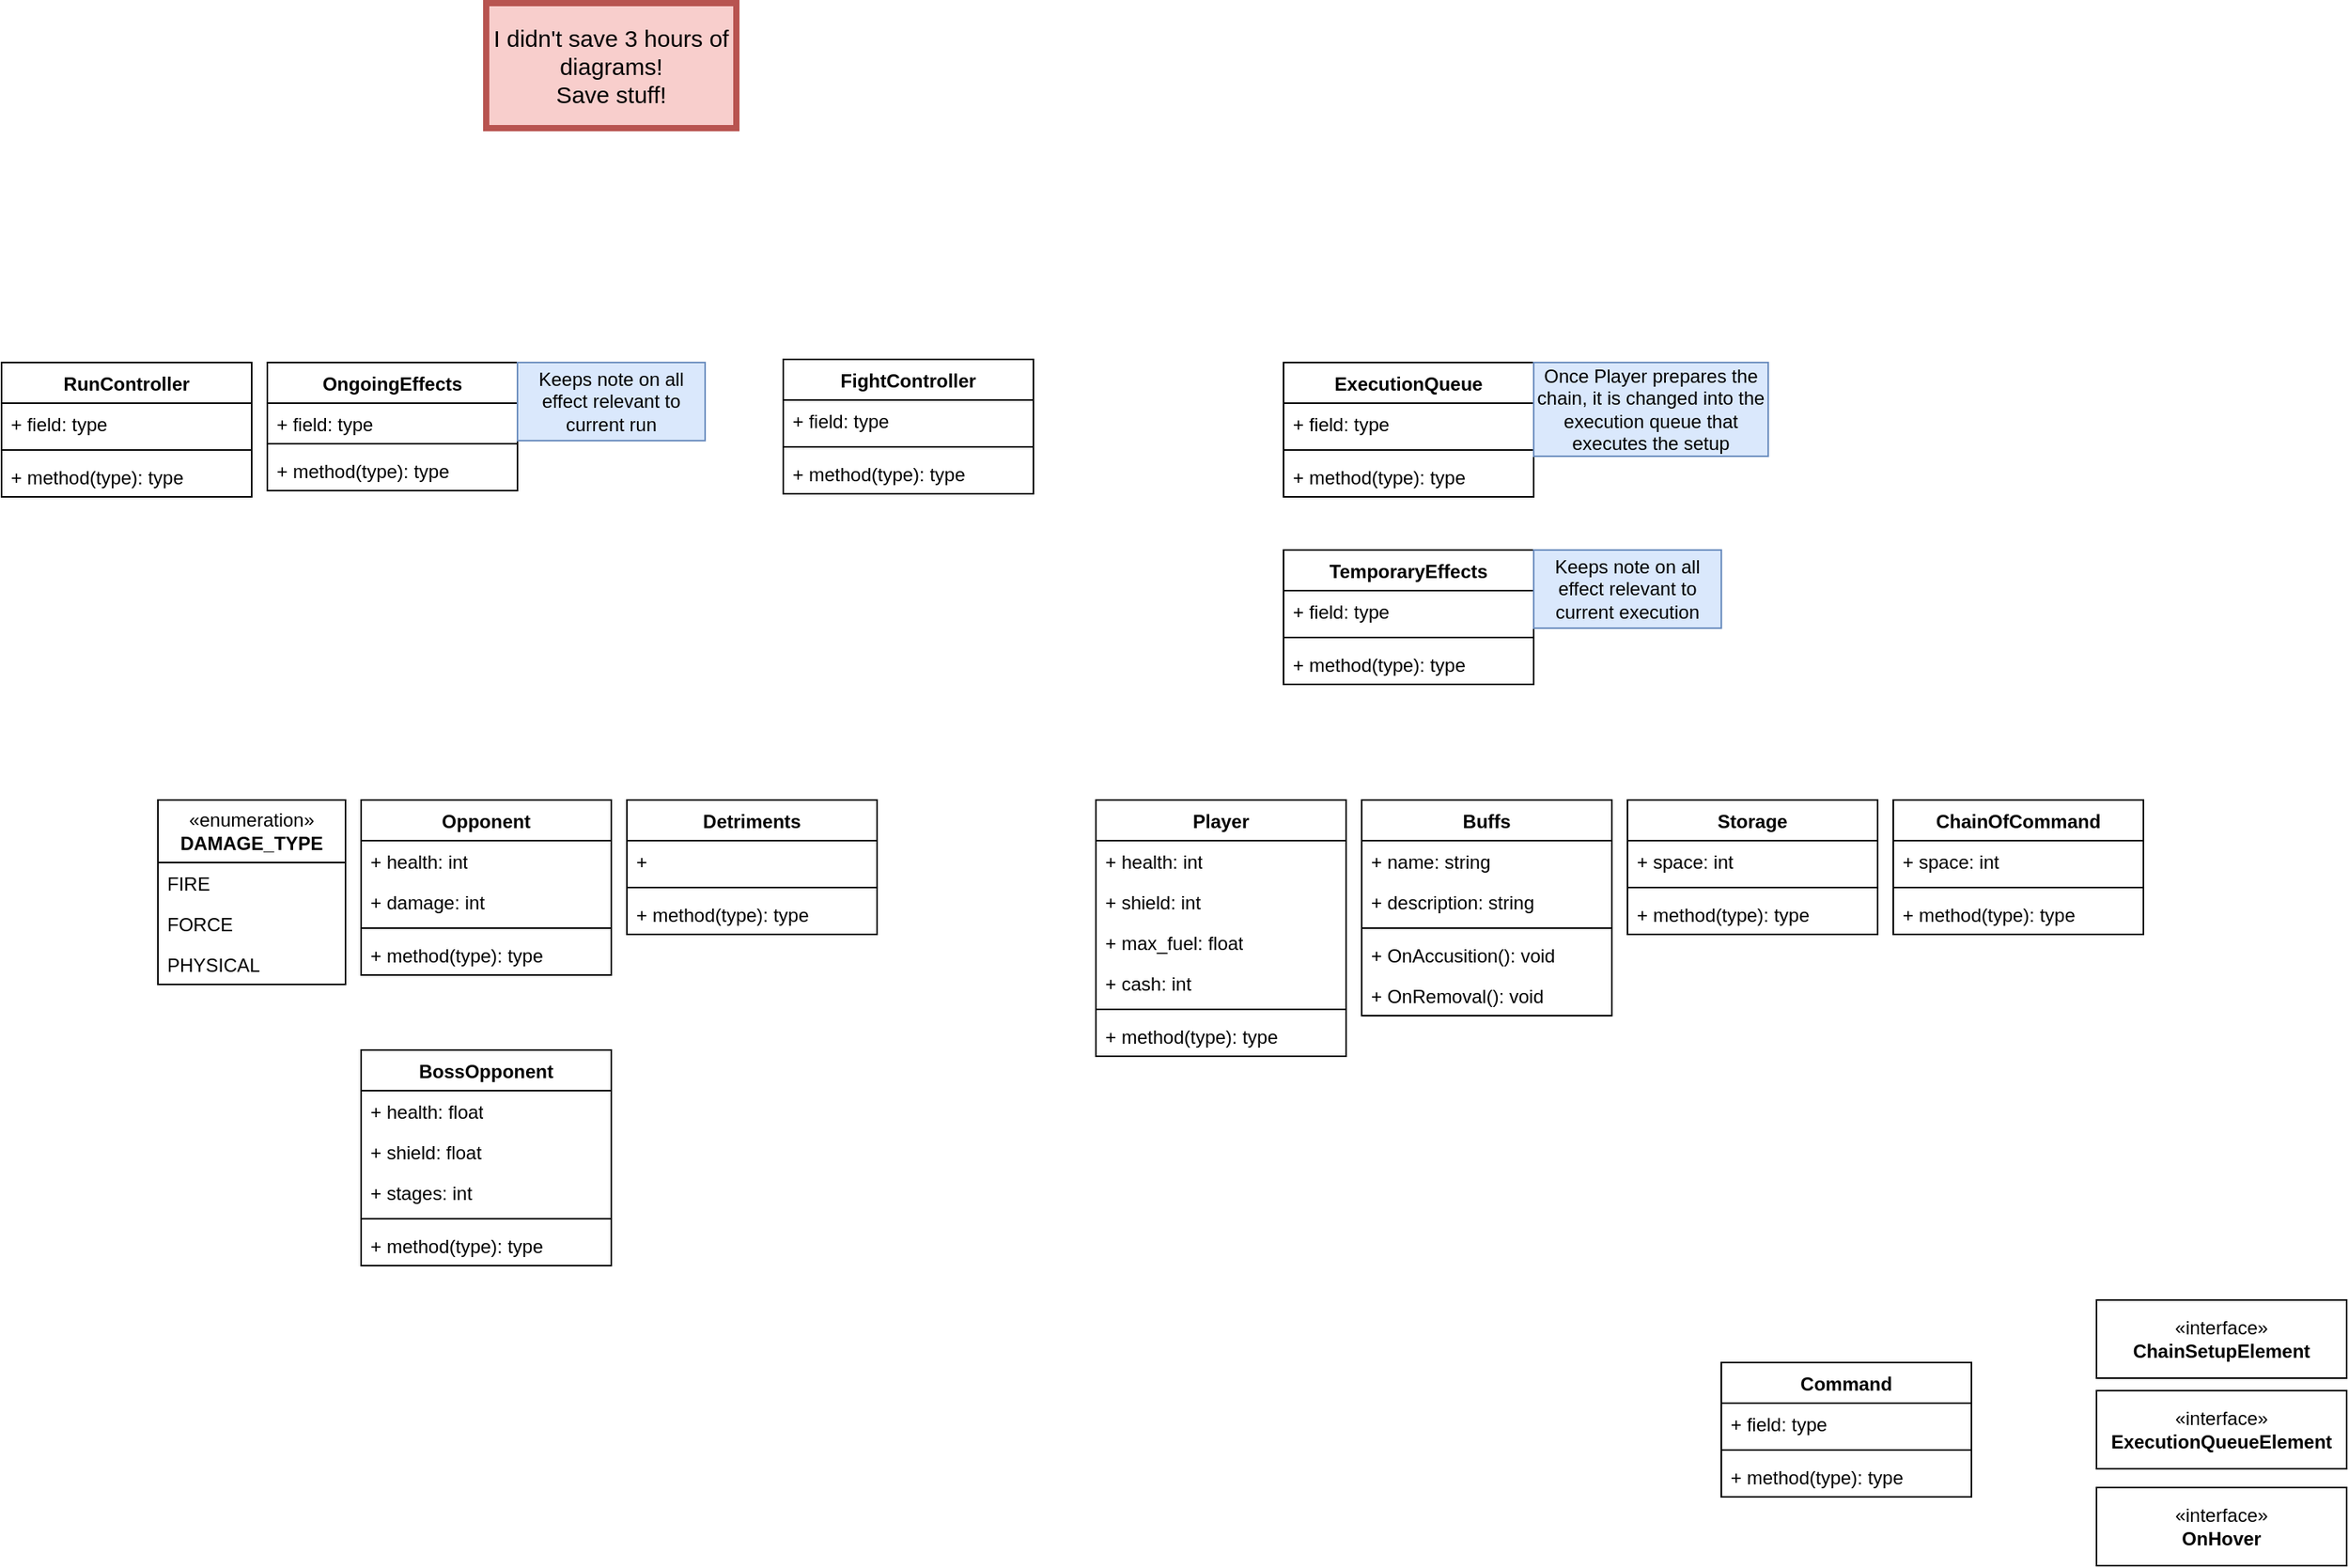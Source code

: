 <mxfile version="26.2.8">
  <diagram name="Page-1" id="Q0dL1nY2zGRgUgsLCBUa">
    <mxGraphModel dx="2278" dy="759" grid="1" gridSize="10" guides="1" tooltips="1" connect="1" arrows="1" fold="1" page="1" pageScale="1" pageWidth="850" pageHeight="1100" math="0" shadow="0">
      <root>
        <mxCell id="0" />
        <mxCell id="1" parent="0" />
        <mxCell id="gMu1ORTqsSVO2KnYUncU-2" value="ExecutionQueue" style="swimlane;fontStyle=1;align=center;verticalAlign=top;childLayout=stackLayout;horizontal=1;startSize=26;horizontalStack=0;resizeParent=1;resizeParentMax=0;resizeLast=0;collapsible=1;marginBottom=0;whiteSpace=wrap;html=1;" parent="1" vertex="1">
          <mxGeometry x="520" y="240" width="160" height="86" as="geometry" />
        </mxCell>
        <mxCell id="gMu1ORTqsSVO2KnYUncU-3" value="+ field: type" style="text;strokeColor=none;fillColor=none;align=left;verticalAlign=top;spacingLeft=4;spacingRight=4;overflow=hidden;rotatable=0;points=[[0,0.5],[1,0.5]];portConstraint=eastwest;whiteSpace=wrap;html=1;" parent="gMu1ORTqsSVO2KnYUncU-2" vertex="1">
          <mxGeometry y="26" width="160" height="26" as="geometry" />
        </mxCell>
        <mxCell id="gMu1ORTqsSVO2KnYUncU-4" value="" style="line;strokeWidth=1;fillColor=none;align=left;verticalAlign=middle;spacingTop=-1;spacingLeft=3;spacingRight=3;rotatable=0;labelPosition=right;points=[];portConstraint=eastwest;strokeColor=inherit;" parent="gMu1ORTqsSVO2KnYUncU-2" vertex="1">
          <mxGeometry y="52" width="160" height="8" as="geometry" />
        </mxCell>
        <mxCell id="gMu1ORTqsSVO2KnYUncU-5" value="+ method(type): type" style="text;strokeColor=none;fillColor=none;align=left;verticalAlign=top;spacingLeft=4;spacingRight=4;overflow=hidden;rotatable=0;points=[[0,0.5],[1,0.5]];portConstraint=eastwest;whiteSpace=wrap;html=1;" parent="gMu1ORTqsSVO2KnYUncU-2" vertex="1">
          <mxGeometry y="60" width="160" height="26" as="geometry" />
        </mxCell>
        <mxCell id="gMu1ORTqsSVO2KnYUncU-6" value="&lt;div&gt;TemporaryEffects&lt;/div&gt;" style="swimlane;fontStyle=1;align=center;verticalAlign=top;childLayout=stackLayout;horizontal=1;startSize=26;horizontalStack=0;resizeParent=1;resizeParentMax=0;resizeLast=0;collapsible=1;marginBottom=0;whiteSpace=wrap;html=1;" parent="1" vertex="1">
          <mxGeometry x="520" y="360" width="160" height="86" as="geometry" />
        </mxCell>
        <mxCell id="gMu1ORTqsSVO2KnYUncU-7" value="+ field: type" style="text;strokeColor=none;fillColor=none;align=left;verticalAlign=top;spacingLeft=4;spacingRight=4;overflow=hidden;rotatable=0;points=[[0,0.5],[1,0.5]];portConstraint=eastwest;whiteSpace=wrap;html=1;" parent="gMu1ORTqsSVO2KnYUncU-6" vertex="1">
          <mxGeometry y="26" width="160" height="26" as="geometry" />
        </mxCell>
        <mxCell id="gMu1ORTqsSVO2KnYUncU-8" value="" style="line;strokeWidth=1;fillColor=none;align=left;verticalAlign=middle;spacingTop=-1;spacingLeft=3;spacingRight=3;rotatable=0;labelPosition=right;points=[];portConstraint=eastwest;strokeColor=inherit;" parent="gMu1ORTqsSVO2KnYUncU-6" vertex="1">
          <mxGeometry y="52" width="160" height="8" as="geometry" />
        </mxCell>
        <mxCell id="gMu1ORTqsSVO2KnYUncU-9" value="+ method(type): type" style="text;strokeColor=none;fillColor=none;align=left;verticalAlign=top;spacingLeft=4;spacingRight=4;overflow=hidden;rotatable=0;points=[[0,0.5],[1,0.5]];portConstraint=eastwest;whiteSpace=wrap;html=1;" parent="gMu1ORTqsSVO2KnYUncU-6" vertex="1">
          <mxGeometry y="60" width="160" height="26" as="geometry" />
        </mxCell>
        <mxCell id="gMu1ORTqsSVO2KnYUncU-10" value="ChainOfCommand" style="swimlane;fontStyle=1;align=center;verticalAlign=top;childLayout=stackLayout;horizontal=1;startSize=26;horizontalStack=0;resizeParent=1;resizeParentMax=0;resizeLast=0;collapsible=1;marginBottom=0;whiteSpace=wrap;html=1;" parent="1" vertex="1">
          <mxGeometry x="910" y="520" width="160" height="86" as="geometry" />
        </mxCell>
        <mxCell id="gMu1ORTqsSVO2KnYUncU-20" value="+ space: int" style="text;strokeColor=none;fillColor=none;align=left;verticalAlign=top;spacingLeft=4;spacingRight=4;overflow=hidden;rotatable=0;points=[[0,0.5],[1,0.5]];portConstraint=eastwest;whiteSpace=wrap;html=1;" parent="gMu1ORTqsSVO2KnYUncU-10" vertex="1">
          <mxGeometry y="26" width="160" height="26" as="geometry" />
        </mxCell>
        <mxCell id="gMu1ORTqsSVO2KnYUncU-12" value="" style="line;strokeWidth=1;fillColor=none;align=left;verticalAlign=middle;spacingTop=-1;spacingLeft=3;spacingRight=3;rotatable=0;labelPosition=right;points=[];portConstraint=eastwest;strokeColor=inherit;" parent="gMu1ORTqsSVO2KnYUncU-10" vertex="1">
          <mxGeometry y="52" width="160" height="8" as="geometry" />
        </mxCell>
        <mxCell id="gMu1ORTqsSVO2KnYUncU-13" value="+ method(type): type" style="text;strokeColor=none;fillColor=none;align=left;verticalAlign=top;spacingLeft=4;spacingRight=4;overflow=hidden;rotatable=0;points=[[0,0.5],[1,0.5]];portConstraint=eastwest;whiteSpace=wrap;html=1;" parent="gMu1ORTqsSVO2KnYUncU-10" vertex="1">
          <mxGeometry y="60" width="160" height="26" as="geometry" />
        </mxCell>
        <mxCell id="gMu1ORTqsSVO2KnYUncU-14" value="I didn&#39;t save 3 hours of diagrams! &lt;br&gt;Save stuff!" style="html=1;whiteSpace=wrap;fillColor=#f8cecc;strokeColor=#b85450;strokeWidth=4;fontSize=15;" parent="1" vertex="1">
          <mxGeometry x="10" y="10" width="160" height="80" as="geometry" />
        </mxCell>
        <mxCell id="gMu1ORTqsSVO2KnYUncU-15" value="FightController" style="swimlane;fontStyle=1;align=center;verticalAlign=top;childLayout=stackLayout;horizontal=1;startSize=26;horizontalStack=0;resizeParent=1;resizeParentMax=0;resizeLast=0;collapsible=1;marginBottom=0;whiteSpace=wrap;html=1;" parent="1" vertex="1">
          <mxGeometry x="200" y="238" width="160" height="86" as="geometry" />
        </mxCell>
        <mxCell id="gMu1ORTqsSVO2KnYUncU-16" value="+ field: type" style="text;strokeColor=none;fillColor=none;align=left;verticalAlign=top;spacingLeft=4;spacingRight=4;overflow=hidden;rotatable=0;points=[[0,0.5],[1,0.5]];portConstraint=eastwest;whiteSpace=wrap;html=1;" parent="gMu1ORTqsSVO2KnYUncU-15" vertex="1">
          <mxGeometry y="26" width="160" height="26" as="geometry" />
        </mxCell>
        <mxCell id="gMu1ORTqsSVO2KnYUncU-17" value="" style="line;strokeWidth=1;fillColor=none;align=left;verticalAlign=middle;spacingTop=-1;spacingLeft=3;spacingRight=3;rotatable=0;labelPosition=right;points=[];portConstraint=eastwest;strokeColor=inherit;" parent="gMu1ORTqsSVO2KnYUncU-15" vertex="1">
          <mxGeometry y="52" width="160" height="8" as="geometry" />
        </mxCell>
        <mxCell id="gMu1ORTqsSVO2KnYUncU-18" value="+ method(type): type" style="text;strokeColor=none;fillColor=none;align=left;verticalAlign=top;spacingLeft=4;spacingRight=4;overflow=hidden;rotatable=0;points=[[0,0.5],[1,0.5]];portConstraint=eastwest;whiteSpace=wrap;html=1;" parent="gMu1ORTqsSVO2KnYUncU-15" vertex="1">
          <mxGeometry y="60" width="160" height="26" as="geometry" />
        </mxCell>
        <mxCell id="gMu1ORTqsSVO2KnYUncU-19" value="Storage" style="swimlane;fontStyle=1;align=center;verticalAlign=top;childLayout=stackLayout;horizontal=1;startSize=26;horizontalStack=0;resizeParent=1;resizeParentMax=0;resizeLast=0;collapsible=1;marginBottom=0;whiteSpace=wrap;html=1;" parent="1" vertex="1">
          <mxGeometry x="740" y="520" width="160" height="86" as="geometry" />
        </mxCell>
        <mxCell id="DHiXAqFISTobGFmNKXlk-23" value="+ space: int" style="text;strokeColor=none;fillColor=none;align=left;verticalAlign=top;spacingLeft=4;spacingRight=4;overflow=hidden;rotatable=0;points=[[0,0.5],[1,0.5]];portConstraint=eastwest;whiteSpace=wrap;html=1;" vertex="1" parent="gMu1ORTqsSVO2KnYUncU-19">
          <mxGeometry y="26" width="160" height="26" as="geometry" />
        </mxCell>
        <mxCell id="gMu1ORTqsSVO2KnYUncU-21" value="" style="line;strokeWidth=1;fillColor=none;align=left;verticalAlign=middle;spacingTop=-1;spacingLeft=3;spacingRight=3;rotatable=0;labelPosition=right;points=[];portConstraint=eastwest;strokeColor=inherit;" parent="gMu1ORTqsSVO2KnYUncU-19" vertex="1">
          <mxGeometry y="52" width="160" height="8" as="geometry" />
        </mxCell>
        <mxCell id="gMu1ORTqsSVO2KnYUncU-22" value="+ method(type): type" style="text;strokeColor=none;fillColor=none;align=left;verticalAlign=top;spacingLeft=4;spacingRight=4;overflow=hidden;rotatable=0;points=[[0,0.5],[1,0.5]];portConstraint=eastwest;whiteSpace=wrap;html=1;" parent="gMu1ORTqsSVO2KnYUncU-19" vertex="1">
          <mxGeometry y="60" width="160" height="26" as="geometry" />
        </mxCell>
        <mxCell id="gMu1ORTqsSVO2KnYUncU-31" value="Opponent" style="swimlane;fontStyle=1;align=center;verticalAlign=top;childLayout=stackLayout;horizontal=1;startSize=26;horizontalStack=0;resizeParent=1;resizeParentMax=0;resizeLast=0;collapsible=1;marginBottom=0;whiteSpace=wrap;html=1;" parent="1" vertex="1">
          <mxGeometry x="-70" y="520" width="160" height="112" as="geometry" />
        </mxCell>
        <mxCell id="gMu1ORTqsSVO2KnYUncU-32" value="+ health: int" style="text;strokeColor=none;fillColor=none;align=left;verticalAlign=top;spacingLeft=4;spacingRight=4;overflow=hidden;rotatable=0;points=[[0,0.5],[1,0.5]];portConstraint=eastwest;whiteSpace=wrap;html=1;" parent="gMu1ORTqsSVO2KnYUncU-31" vertex="1">
          <mxGeometry y="26" width="160" height="26" as="geometry" />
        </mxCell>
        <mxCell id="DHiXAqFISTobGFmNKXlk-8" value="+ damage: int" style="text;strokeColor=none;fillColor=none;align=left;verticalAlign=top;spacingLeft=4;spacingRight=4;overflow=hidden;rotatable=0;points=[[0,0.5],[1,0.5]];portConstraint=eastwest;whiteSpace=wrap;html=1;" vertex="1" parent="gMu1ORTqsSVO2KnYUncU-31">
          <mxGeometry y="52" width="160" height="26" as="geometry" />
        </mxCell>
        <mxCell id="gMu1ORTqsSVO2KnYUncU-33" value="" style="line;strokeWidth=1;fillColor=none;align=left;verticalAlign=middle;spacingTop=-1;spacingLeft=3;spacingRight=3;rotatable=0;labelPosition=right;points=[];portConstraint=eastwest;strokeColor=inherit;" parent="gMu1ORTqsSVO2KnYUncU-31" vertex="1">
          <mxGeometry y="78" width="160" height="8" as="geometry" />
        </mxCell>
        <mxCell id="gMu1ORTqsSVO2KnYUncU-34" value="+ method(type): type" style="text;strokeColor=none;fillColor=none;align=left;verticalAlign=top;spacingLeft=4;spacingRight=4;overflow=hidden;rotatable=0;points=[[0,0.5],[1,0.5]];portConstraint=eastwest;whiteSpace=wrap;html=1;" parent="gMu1ORTqsSVO2KnYUncU-31" vertex="1">
          <mxGeometry y="86" width="160" height="26" as="geometry" />
        </mxCell>
        <mxCell id="gMu1ORTqsSVO2KnYUncU-35" value="&lt;div&gt;Player&lt;/div&gt;" style="swimlane;fontStyle=1;align=center;verticalAlign=top;childLayout=stackLayout;horizontal=1;startSize=26;horizontalStack=0;resizeParent=1;resizeParentMax=0;resizeLast=0;collapsible=1;marginBottom=0;whiteSpace=wrap;html=1;" parent="1" vertex="1">
          <mxGeometry x="400" y="520" width="160" height="164" as="geometry" />
        </mxCell>
        <mxCell id="DHiXAqFISTobGFmNKXlk-20" value="+ health: int" style="text;strokeColor=none;fillColor=none;align=left;verticalAlign=top;spacingLeft=4;spacingRight=4;overflow=hidden;rotatable=0;points=[[0,0.5],[1,0.5]];portConstraint=eastwest;whiteSpace=wrap;html=1;" vertex="1" parent="gMu1ORTqsSVO2KnYUncU-35">
          <mxGeometry y="26" width="160" height="26" as="geometry" />
        </mxCell>
        <mxCell id="DHiXAqFISTobGFmNKXlk-22" value="+ shield: int" style="text;strokeColor=none;fillColor=none;align=left;verticalAlign=top;spacingLeft=4;spacingRight=4;overflow=hidden;rotatable=0;points=[[0,0.5],[1,0.5]];portConstraint=eastwest;whiteSpace=wrap;html=1;" vertex="1" parent="gMu1ORTqsSVO2KnYUncU-35">
          <mxGeometry y="52" width="160" height="26" as="geometry" />
        </mxCell>
        <mxCell id="DHiXAqFISTobGFmNKXlk-21" value="+ max_fuel: float" style="text;strokeColor=none;fillColor=none;align=left;verticalAlign=top;spacingLeft=4;spacingRight=4;overflow=hidden;rotatable=0;points=[[0,0.5],[1,0.5]];portConstraint=eastwest;whiteSpace=wrap;html=1;" vertex="1" parent="gMu1ORTqsSVO2KnYUncU-35">
          <mxGeometry y="78" width="160" height="26" as="geometry" />
        </mxCell>
        <mxCell id="gMu1ORTqsSVO2KnYUncU-36" value="+ cash: int" style="text;strokeColor=none;fillColor=none;align=left;verticalAlign=top;spacingLeft=4;spacingRight=4;overflow=hidden;rotatable=0;points=[[0,0.5],[1,0.5]];portConstraint=eastwest;whiteSpace=wrap;html=1;" parent="gMu1ORTqsSVO2KnYUncU-35" vertex="1">
          <mxGeometry y="104" width="160" height="26" as="geometry" />
        </mxCell>
        <mxCell id="gMu1ORTqsSVO2KnYUncU-37" value="" style="line;strokeWidth=1;fillColor=none;align=left;verticalAlign=middle;spacingTop=-1;spacingLeft=3;spacingRight=3;rotatable=0;labelPosition=right;points=[];portConstraint=eastwest;strokeColor=inherit;" parent="gMu1ORTqsSVO2KnYUncU-35" vertex="1">
          <mxGeometry y="130" width="160" height="8" as="geometry" />
        </mxCell>
        <mxCell id="gMu1ORTqsSVO2KnYUncU-38" value="+ method(type): type" style="text;strokeColor=none;fillColor=none;align=left;verticalAlign=top;spacingLeft=4;spacingRight=4;overflow=hidden;rotatable=0;points=[[0,0.5],[1,0.5]];portConstraint=eastwest;whiteSpace=wrap;html=1;" parent="gMu1ORTqsSVO2KnYUncU-35" vertex="1">
          <mxGeometry y="138" width="160" height="26" as="geometry" />
        </mxCell>
        <mxCell id="gMu1ORTqsSVO2KnYUncU-39" value="&lt;div&gt;OngoingEffects&lt;/div&gt;" style="swimlane;fontStyle=1;align=center;verticalAlign=top;childLayout=stackLayout;horizontal=1;startSize=26;horizontalStack=0;resizeParent=1;resizeParentMax=0;resizeLast=0;collapsible=1;marginBottom=0;whiteSpace=wrap;html=1;" parent="1" vertex="1">
          <mxGeometry x="-130" y="240" width="160" height="82" as="geometry" />
        </mxCell>
        <mxCell id="gMu1ORTqsSVO2KnYUncU-40" value="+ field: type" style="text;strokeColor=none;fillColor=none;align=left;verticalAlign=top;spacingLeft=4;spacingRight=4;overflow=hidden;rotatable=0;points=[[0,0.5],[1,0.5]];portConstraint=eastwest;whiteSpace=wrap;html=1;" parent="gMu1ORTqsSVO2KnYUncU-39" vertex="1">
          <mxGeometry y="26" width="160" height="22" as="geometry" />
        </mxCell>
        <mxCell id="gMu1ORTqsSVO2KnYUncU-41" value="" style="line;strokeWidth=1;fillColor=none;align=left;verticalAlign=middle;spacingTop=-1;spacingLeft=3;spacingRight=3;rotatable=0;labelPosition=right;points=[];portConstraint=eastwest;strokeColor=inherit;" parent="gMu1ORTqsSVO2KnYUncU-39" vertex="1">
          <mxGeometry y="48" width="160" height="8" as="geometry" />
        </mxCell>
        <mxCell id="gMu1ORTqsSVO2KnYUncU-42" value="+ method(type): type" style="text;strokeColor=none;fillColor=none;align=left;verticalAlign=top;spacingLeft=4;spacingRight=4;overflow=hidden;rotatable=0;points=[[0,0.5],[1,0.5]];portConstraint=eastwest;whiteSpace=wrap;html=1;" parent="gMu1ORTqsSVO2KnYUncU-39" vertex="1">
          <mxGeometry y="56" width="160" height="26" as="geometry" />
        </mxCell>
        <mxCell id="gMu1ORTqsSVO2KnYUncU-43" value="Keeps note on all effect relevant to current execution" style="html=1;whiteSpace=wrap;fillColor=#dae8fc;strokeColor=#6c8ebf;" parent="1" vertex="1">
          <mxGeometry x="680" y="360" width="120" height="50" as="geometry" />
        </mxCell>
        <mxCell id="gMu1ORTqsSVO2KnYUncU-44" value="Keeps note on all effect relevant to current run" style="html=1;whiteSpace=wrap;fillColor=#dae8fc;strokeColor=#6c8ebf;" parent="1" vertex="1">
          <mxGeometry x="30" y="240" width="120" height="50" as="geometry" />
        </mxCell>
        <mxCell id="DHiXAqFISTobGFmNKXlk-1" value="BossOpponent" style="swimlane;fontStyle=1;align=center;verticalAlign=top;childLayout=stackLayout;horizontal=1;startSize=26;horizontalStack=0;resizeParent=1;resizeParentMax=0;resizeLast=0;collapsible=1;marginBottom=0;whiteSpace=wrap;html=1;" vertex="1" parent="1">
          <mxGeometry x="-70" y="680" width="160" height="138" as="geometry" />
        </mxCell>
        <mxCell id="DHiXAqFISTobGFmNKXlk-6" value="+ health: float" style="text;strokeColor=none;fillColor=none;align=left;verticalAlign=top;spacingLeft=4;spacingRight=4;overflow=hidden;rotatable=0;points=[[0,0.5],[1,0.5]];portConstraint=eastwest;whiteSpace=wrap;html=1;" vertex="1" parent="DHiXAqFISTobGFmNKXlk-1">
          <mxGeometry y="26" width="160" height="26" as="geometry" />
        </mxCell>
        <mxCell id="DHiXAqFISTobGFmNKXlk-5" value="+ shield: float" style="text;strokeColor=none;fillColor=none;align=left;verticalAlign=top;spacingLeft=4;spacingRight=4;overflow=hidden;rotatable=0;points=[[0,0.5],[1,0.5]];portConstraint=eastwest;whiteSpace=wrap;html=1;" vertex="1" parent="DHiXAqFISTobGFmNKXlk-1">
          <mxGeometry y="52" width="160" height="26" as="geometry" />
        </mxCell>
        <mxCell id="DHiXAqFISTobGFmNKXlk-7" value="+ stages: int" style="text;strokeColor=none;fillColor=none;align=left;verticalAlign=top;spacingLeft=4;spacingRight=4;overflow=hidden;rotatable=0;points=[[0,0.5],[1,0.5]];portConstraint=eastwest;whiteSpace=wrap;html=1;" vertex="1" parent="DHiXAqFISTobGFmNKXlk-1">
          <mxGeometry y="78" width="160" height="26" as="geometry" />
        </mxCell>
        <mxCell id="DHiXAqFISTobGFmNKXlk-3" value="" style="line;strokeWidth=1;fillColor=none;align=left;verticalAlign=middle;spacingTop=-1;spacingLeft=3;spacingRight=3;rotatable=0;labelPosition=right;points=[];portConstraint=eastwest;strokeColor=inherit;" vertex="1" parent="DHiXAqFISTobGFmNKXlk-1">
          <mxGeometry y="104" width="160" height="8" as="geometry" />
        </mxCell>
        <mxCell id="DHiXAqFISTobGFmNKXlk-4" value="+ method(type): type" style="text;strokeColor=none;fillColor=none;align=left;verticalAlign=top;spacingLeft=4;spacingRight=4;overflow=hidden;rotatable=0;points=[[0,0.5],[1,0.5]];portConstraint=eastwest;whiteSpace=wrap;html=1;" vertex="1" parent="DHiXAqFISTobGFmNKXlk-1">
          <mxGeometry y="112" width="160" height="26" as="geometry" />
        </mxCell>
        <mxCell id="DHiXAqFISTobGFmNKXlk-9" value="«enumeration»&lt;br&gt;&lt;b&gt;DAMAGE_TYPE&lt;/b&gt;" style="swimlane;fontStyle=0;childLayout=stackLayout;horizontal=1;startSize=40;fillColor=none;horizontalStack=0;resizeParent=1;resizeParentMax=0;resizeLast=0;collapsible=1;marginBottom=0;whiteSpace=wrap;html=1;" vertex="1" parent="1">
          <mxGeometry x="-200" y="520" width="120" height="118" as="geometry" />
        </mxCell>
        <mxCell id="DHiXAqFISTobGFmNKXlk-10" value="FIRE" style="text;strokeColor=none;fillColor=none;align=left;verticalAlign=top;spacingLeft=4;spacingRight=4;overflow=hidden;rotatable=0;points=[[0,0.5],[1,0.5]];portConstraint=eastwest;whiteSpace=wrap;html=1;" vertex="1" parent="DHiXAqFISTobGFmNKXlk-9">
          <mxGeometry y="40" width="120" height="26" as="geometry" />
        </mxCell>
        <mxCell id="DHiXAqFISTobGFmNKXlk-11" value="FORCE" style="text;strokeColor=none;fillColor=none;align=left;verticalAlign=top;spacingLeft=4;spacingRight=4;overflow=hidden;rotatable=0;points=[[0,0.5],[1,0.5]];portConstraint=eastwest;whiteSpace=wrap;html=1;" vertex="1" parent="DHiXAqFISTobGFmNKXlk-9">
          <mxGeometry y="66" width="120" height="26" as="geometry" />
        </mxCell>
        <mxCell id="DHiXAqFISTobGFmNKXlk-12" value="PHYSICAL" style="text;strokeColor=none;fillColor=none;align=left;verticalAlign=top;spacingLeft=4;spacingRight=4;overflow=hidden;rotatable=0;points=[[0,0.5],[1,0.5]];portConstraint=eastwest;whiteSpace=wrap;html=1;" vertex="1" parent="DHiXAqFISTobGFmNKXlk-9">
          <mxGeometry y="92" width="120" height="26" as="geometry" />
        </mxCell>
        <mxCell id="DHiXAqFISTobGFmNKXlk-15" value="Command" style="swimlane;fontStyle=1;align=center;verticalAlign=top;childLayout=stackLayout;horizontal=1;startSize=26;horizontalStack=0;resizeParent=1;resizeParentMax=0;resizeLast=0;collapsible=1;marginBottom=0;whiteSpace=wrap;html=1;" vertex="1" parent="1">
          <mxGeometry x="800" y="880" width="160" height="86" as="geometry" />
        </mxCell>
        <mxCell id="DHiXAqFISTobGFmNKXlk-16" value="+ field: type" style="text;strokeColor=none;fillColor=none;align=left;verticalAlign=top;spacingLeft=4;spacingRight=4;overflow=hidden;rotatable=0;points=[[0,0.5],[1,0.5]];portConstraint=eastwest;whiteSpace=wrap;html=1;" vertex="1" parent="DHiXAqFISTobGFmNKXlk-15">
          <mxGeometry y="26" width="160" height="26" as="geometry" />
        </mxCell>
        <mxCell id="DHiXAqFISTobGFmNKXlk-17" value="" style="line;strokeWidth=1;fillColor=none;align=left;verticalAlign=middle;spacingTop=-1;spacingLeft=3;spacingRight=3;rotatable=0;labelPosition=right;points=[];portConstraint=eastwest;strokeColor=inherit;" vertex="1" parent="DHiXAqFISTobGFmNKXlk-15">
          <mxGeometry y="52" width="160" height="8" as="geometry" />
        </mxCell>
        <mxCell id="DHiXAqFISTobGFmNKXlk-18" value="+ method(type): type" style="text;strokeColor=none;fillColor=none;align=left;verticalAlign=top;spacingLeft=4;spacingRight=4;overflow=hidden;rotatable=0;points=[[0,0.5],[1,0.5]];portConstraint=eastwest;whiteSpace=wrap;html=1;" vertex="1" parent="DHiXAqFISTobGFmNKXlk-15">
          <mxGeometry y="60" width="160" height="26" as="geometry" />
        </mxCell>
        <mxCell id="DHiXAqFISTobGFmNKXlk-19" value="Once Player prepares the chain, it is changed into the execution queue that executes the setup" style="html=1;whiteSpace=wrap;fillColor=#dae8fc;strokeColor=#6c8ebf;" vertex="1" parent="1">
          <mxGeometry x="680" y="240" width="150" height="60" as="geometry" />
        </mxCell>
        <mxCell id="DHiXAqFISTobGFmNKXlk-24" value="Buffs" style="swimlane;fontStyle=1;align=center;verticalAlign=top;childLayout=stackLayout;horizontal=1;startSize=26;horizontalStack=0;resizeParent=1;resizeParentMax=0;resizeLast=0;collapsible=1;marginBottom=0;whiteSpace=wrap;html=1;" vertex="1" parent="1">
          <mxGeometry x="570" y="520" width="160" height="138" as="geometry" />
        </mxCell>
        <mxCell id="DHiXAqFISTobGFmNKXlk-25" value="+ name: string" style="text;strokeColor=none;fillColor=none;align=left;verticalAlign=top;spacingLeft=4;spacingRight=4;overflow=hidden;rotatable=0;points=[[0,0.5],[1,0.5]];portConstraint=eastwest;whiteSpace=wrap;html=1;" vertex="1" parent="DHiXAqFISTobGFmNKXlk-24">
          <mxGeometry y="26" width="160" height="26" as="geometry" />
        </mxCell>
        <mxCell id="DHiXAqFISTobGFmNKXlk-26" value="+ description: string" style="text;strokeColor=none;fillColor=none;align=left;verticalAlign=top;spacingLeft=4;spacingRight=4;overflow=hidden;rotatable=0;points=[[0,0.5],[1,0.5]];portConstraint=eastwest;whiteSpace=wrap;html=1;" vertex="1" parent="DHiXAqFISTobGFmNKXlk-24">
          <mxGeometry y="52" width="160" height="26" as="geometry" />
        </mxCell>
        <mxCell id="DHiXAqFISTobGFmNKXlk-27" value="" style="line;strokeWidth=1;fillColor=none;align=left;verticalAlign=middle;spacingTop=-1;spacingLeft=3;spacingRight=3;rotatable=0;labelPosition=right;points=[];portConstraint=eastwest;strokeColor=inherit;" vertex="1" parent="DHiXAqFISTobGFmNKXlk-24">
          <mxGeometry y="78" width="160" height="8" as="geometry" />
        </mxCell>
        <mxCell id="DHiXAqFISTobGFmNKXlk-39" value="+ OnAccusition(): void" style="text;strokeColor=none;fillColor=none;align=left;verticalAlign=top;spacingLeft=4;spacingRight=4;overflow=hidden;rotatable=0;points=[[0,0.5],[1,0.5]];portConstraint=eastwest;whiteSpace=wrap;html=1;" vertex="1" parent="DHiXAqFISTobGFmNKXlk-24">
          <mxGeometry y="86" width="160" height="26" as="geometry" />
        </mxCell>
        <mxCell id="DHiXAqFISTobGFmNKXlk-28" value="+ OnRemoval(): void" style="text;strokeColor=none;fillColor=none;align=left;verticalAlign=top;spacingLeft=4;spacingRight=4;overflow=hidden;rotatable=0;points=[[0,0.5],[1,0.5]];portConstraint=eastwest;whiteSpace=wrap;html=1;" vertex="1" parent="DHiXAqFISTobGFmNKXlk-24">
          <mxGeometry y="112" width="160" height="26" as="geometry" />
        </mxCell>
        <mxCell id="DHiXAqFISTobGFmNKXlk-29" value="Detriments" style="swimlane;fontStyle=1;align=center;verticalAlign=top;childLayout=stackLayout;horizontal=1;startSize=26;horizontalStack=0;resizeParent=1;resizeParentMax=0;resizeLast=0;collapsible=1;marginBottom=0;whiteSpace=wrap;html=1;" vertex="1" parent="1">
          <mxGeometry x="100" y="520" width="160" height="86" as="geometry" />
        </mxCell>
        <mxCell id="DHiXAqFISTobGFmNKXlk-30" value="&lt;div&gt;+&lt;/div&gt;" style="text;strokeColor=none;fillColor=none;align=left;verticalAlign=top;spacingLeft=4;spacingRight=4;overflow=hidden;rotatable=0;points=[[0,0.5],[1,0.5]];portConstraint=eastwest;whiteSpace=wrap;html=1;" vertex="1" parent="DHiXAqFISTobGFmNKXlk-29">
          <mxGeometry y="26" width="160" height="26" as="geometry" />
        </mxCell>
        <mxCell id="DHiXAqFISTobGFmNKXlk-32" value="" style="line;strokeWidth=1;fillColor=none;align=left;verticalAlign=middle;spacingTop=-1;spacingLeft=3;spacingRight=3;rotatable=0;labelPosition=right;points=[];portConstraint=eastwest;strokeColor=inherit;" vertex="1" parent="DHiXAqFISTobGFmNKXlk-29">
          <mxGeometry y="52" width="160" height="8" as="geometry" />
        </mxCell>
        <mxCell id="DHiXAqFISTobGFmNKXlk-33" value="+ method(type): type" style="text;strokeColor=none;fillColor=none;align=left;verticalAlign=top;spacingLeft=4;spacingRight=4;overflow=hidden;rotatable=0;points=[[0,0.5],[1,0.5]];portConstraint=eastwest;whiteSpace=wrap;html=1;" vertex="1" parent="DHiXAqFISTobGFmNKXlk-29">
          <mxGeometry y="60" width="160" height="26" as="geometry" />
        </mxCell>
        <mxCell id="DHiXAqFISTobGFmNKXlk-34" value="«interface»&lt;br&gt;&lt;b&gt;ChainSetupElement&lt;/b&gt;" style="html=1;whiteSpace=wrap;" vertex="1" parent="1">
          <mxGeometry x="1040" y="840" width="160" height="50" as="geometry" />
        </mxCell>
        <mxCell id="DHiXAqFISTobGFmNKXlk-35" value="«interface»&lt;br&gt;&lt;b&gt;ExecutionQueueElement&lt;/b&gt;" style="html=1;whiteSpace=wrap;" vertex="1" parent="1">
          <mxGeometry x="1040" y="898" width="160" height="50" as="geometry" />
        </mxCell>
        <mxCell id="DHiXAqFISTobGFmNKXlk-38" value="«interface»&lt;br&gt;&lt;b&gt;OnHover&lt;/b&gt;" style="html=1;whiteSpace=wrap;" vertex="1" parent="1">
          <mxGeometry x="1040" y="960" width="160" height="50" as="geometry" />
        </mxCell>
        <mxCell id="DHiXAqFISTobGFmNKXlk-40" value="RunController" style="swimlane;fontStyle=1;align=center;verticalAlign=top;childLayout=stackLayout;horizontal=1;startSize=26;horizontalStack=0;resizeParent=1;resizeParentMax=0;resizeLast=0;collapsible=1;marginBottom=0;whiteSpace=wrap;html=1;" vertex="1" parent="1">
          <mxGeometry x="-300" y="240" width="160" height="86" as="geometry" />
        </mxCell>
        <mxCell id="DHiXAqFISTobGFmNKXlk-41" value="+ field: type" style="text;strokeColor=none;fillColor=none;align=left;verticalAlign=top;spacingLeft=4;spacingRight=4;overflow=hidden;rotatable=0;points=[[0,0.5],[1,0.5]];portConstraint=eastwest;whiteSpace=wrap;html=1;" vertex="1" parent="DHiXAqFISTobGFmNKXlk-40">
          <mxGeometry y="26" width="160" height="26" as="geometry" />
        </mxCell>
        <mxCell id="DHiXAqFISTobGFmNKXlk-42" value="" style="line;strokeWidth=1;fillColor=none;align=left;verticalAlign=middle;spacingTop=-1;spacingLeft=3;spacingRight=3;rotatable=0;labelPosition=right;points=[];portConstraint=eastwest;strokeColor=inherit;" vertex="1" parent="DHiXAqFISTobGFmNKXlk-40">
          <mxGeometry y="52" width="160" height="8" as="geometry" />
        </mxCell>
        <mxCell id="DHiXAqFISTobGFmNKXlk-43" value="+ method(type): type" style="text;strokeColor=none;fillColor=none;align=left;verticalAlign=top;spacingLeft=4;spacingRight=4;overflow=hidden;rotatable=0;points=[[0,0.5],[1,0.5]];portConstraint=eastwest;whiteSpace=wrap;html=1;" vertex="1" parent="DHiXAqFISTobGFmNKXlk-40">
          <mxGeometry y="60" width="160" height="26" as="geometry" />
        </mxCell>
      </root>
    </mxGraphModel>
  </diagram>
</mxfile>

